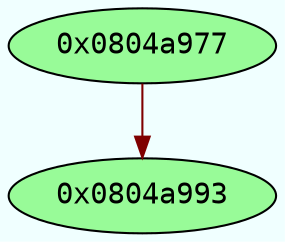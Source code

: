 digraph code {
	graph [bgcolor=azure fontsize=8 fontname="Courier" splines="ortho"];
	node [fillcolor=gray style=filled];
	edge [arrowhead="normal"];
	"0x0804a977" -> "0x0804a993" [color="#7f0000"];
	"0x0804a977" [URL="sym.base/0x0804a977", fillcolor="palegreen",color="black", fontname="Courier",label="0x0804a977"]
	"0x0804a993" [URL="sym.base/0x0804a993", fillcolor="palegreen",color="black", fontname="Courier",label="0x0804a993"]
}
